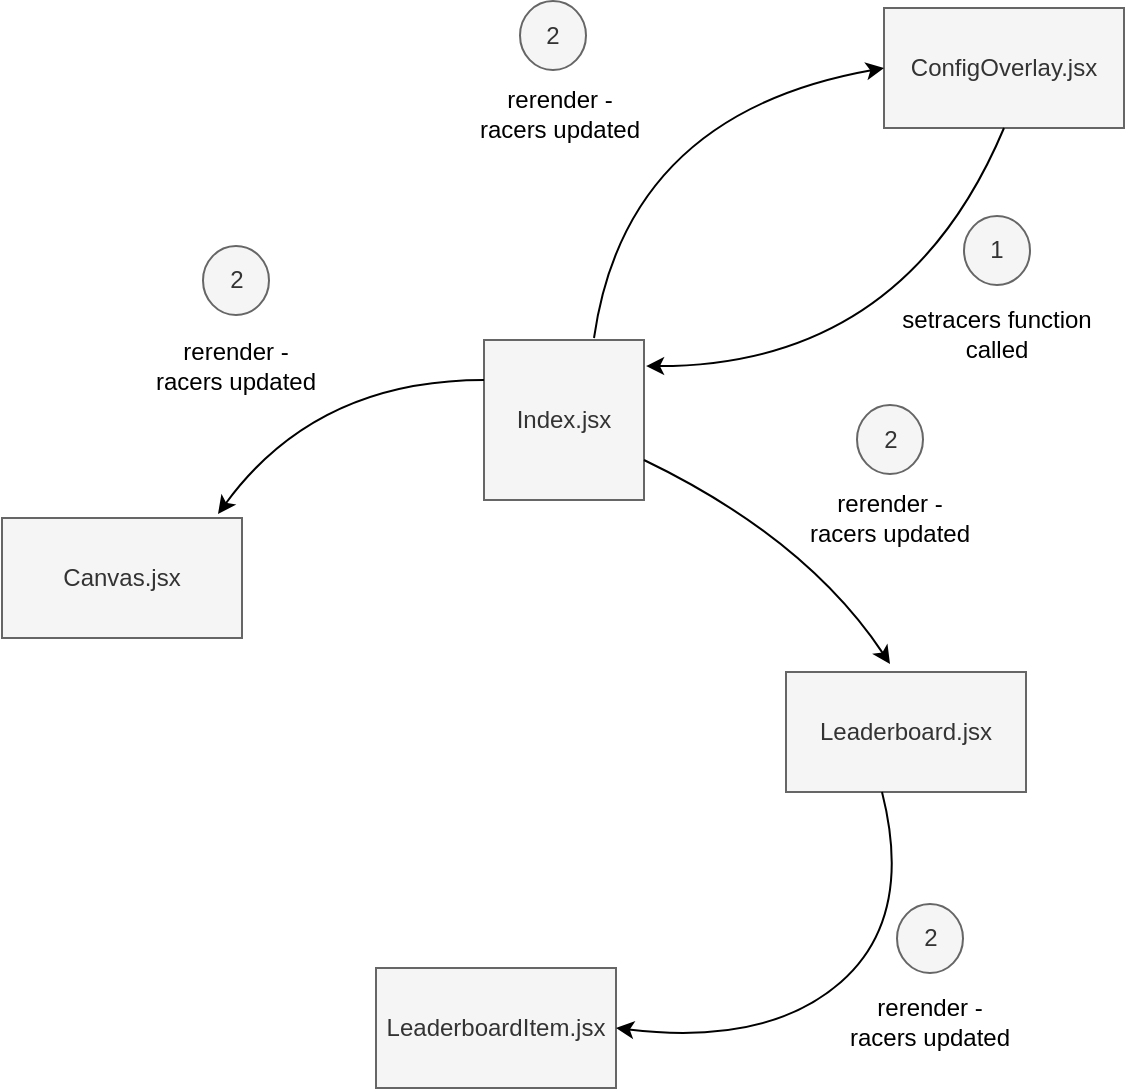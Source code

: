 <mxfile>
    <diagram id="4Zon-5mjuPg7jCcEDT94" name="Page-1">
        <mxGraphModel dx="1728" dy="884" grid="0" gridSize="10" guides="1" tooltips="1" connect="1" arrows="1" fold="1" page="1" pageScale="1" pageWidth="850" pageHeight="1100" background="#ffffff" math="0" shadow="0">
            <root>
                <mxCell id="0"/>
                <mxCell id="1" parent="0"/>
                <mxCell id="2" value="Index.jsx" style="whiteSpace=wrap;html=1;aspect=fixed;fillColor=#f5f5f5;fontColor=#333333;strokeColor=#666666;" vertex="1" parent="1">
                    <mxGeometry x="363" y="295" width="80" height="80" as="geometry"/>
                </mxCell>
                <mxCell id="3" value="ConfigOverlay.jsx" style="rounded=0;whiteSpace=wrap;html=1;fillColor=#f5f5f5;fontColor=#333333;strokeColor=#666666;" vertex="1" parent="1">
                    <mxGeometry x="563" y="129" width="120" height="60" as="geometry"/>
                </mxCell>
                <mxCell id="4" value="Leaderboard.jsx" style="rounded=0;whiteSpace=wrap;html=1;fillColor=#f5f5f5;fontColor=#333333;strokeColor=#666666;" vertex="1" parent="1">
                    <mxGeometry x="514" y="461" width="120" height="60" as="geometry"/>
                </mxCell>
                <mxCell id="5" value="LeaderboardItem.jsx" style="rounded=0;whiteSpace=wrap;html=1;fillColor=#f5f5f5;fontColor=#333333;strokeColor=#666666;" vertex="1" parent="1">
                    <mxGeometry x="309" y="609" width="120" height="60" as="geometry"/>
                </mxCell>
                <mxCell id="6" value="Canvas.jsx" style="rounded=0;whiteSpace=wrap;html=1;fillColor=#f5f5f5;fontColor=#333333;strokeColor=#666666;" vertex="1" parent="1">
                    <mxGeometry x="122" y="384" width="120" height="60" as="geometry"/>
                </mxCell>
                <mxCell id="7" value="" style="endArrow=classic;html=1;curved=1;strokeColor=#000000;exitX=0;exitY=0.25;exitDx=0;exitDy=0;" edge="1" parent="1" source="2">
                    <mxGeometry width="50" height="50" relative="1" as="geometry">
                        <mxPoint x="359" y="315" as="sourcePoint"/>
                        <mxPoint x="230" y="382" as="targetPoint"/>
                        <Array as="points">
                            <mxPoint x="279" y="315"/>
                        </Array>
                    </mxGeometry>
                </mxCell>
                <mxCell id="8" value="" style="endArrow=classic;html=1;curved=1;strokeColor=#000000;exitX=1;exitY=0.75;exitDx=0;exitDy=0;" edge="1" parent="1" source="2">
                    <mxGeometry width="50" height="50" relative="1" as="geometry">
                        <mxPoint x="604" y="394" as="sourcePoint"/>
                        <mxPoint x="566" y="457" as="targetPoint"/>
                        <Array as="points">
                            <mxPoint x="524" y="394"/>
                        </Array>
                    </mxGeometry>
                </mxCell>
                <mxCell id="9" value="" style="endArrow=classic;html=1;curved=1;strokeColor=#000000;exitX=0.4;exitY=1;exitDx=0;exitDy=0;entryX=1;entryY=0.5;entryDx=0;entryDy=0;exitPerimeter=0;" edge="1" parent="1" source="4" target="5">
                    <mxGeometry width="50" height="50" relative="1" as="geometry">
                        <mxPoint x="555" y="521" as="sourcePoint"/>
                        <mxPoint x="487" y="616" as="targetPoint"/>
                        <Array as="points">
                            <mxPoint x="578" y="584"/>
                            <mxPoint x="505" y="648"/>
                        </Array>
                    </mxGeometry>
                </mxCell>
                <mxCell id="10" value="" style="endArrow=classic;html=1;curved=1;strokeColor=#000000;entryX=0;entryY=0.5;entryDx=0;entryDy=0;" edge="1" parent="1" target="3">
                    <mxGeometry width="50" height="50" relative="1" as="geometry">
                        <mxPoint x="418" y="294" as="sourcePoint"/>
                        <mxPoint x="462" y="295" as="targetPoint"/>
                        <Array as="points">
                            <mxPoint x="434" y="182"/>
                        </Array>
                    </mxGeometry>
                </mxCell>
                <mxCell id="12" value="&lt;font color=&quot;#000000&quot;&gt;rerender -&lt;br&gt;racers updated&lt;br&gt;&lt;/font&gt;" style="text;html=1;strokeColor=none;fillColor=none;align=center;verticalAlign=middle;whiteSpace=wrap;rounded=0;" vertex="1" parent="1">
                    <mxGeometry x="349" y="160" width="104" height="43" as="geometry"/>
                </mxCell>
                <mxCell id="15" value="" style="endArrow=classic;html=1;curved=1;strokeColor=#000000;entryX=1.013;entryY=0.163;entryDx=0;entryDy=0;entryPerimeter=0;exitX=0.5;exitY=1;exitDx=0;exitDy=0;" edge="1" parent="1" source="3" target="2">
                    <mxGeometry width="50" height="50" relative="1" as="geometry">
                        <mxPoint x="476" y="343" as="sourcePoint"/>
                        <mxPoint x="621" y="208" as="targetPoint"/>
                        <Array as="points">
                            <mxPoint x="573" y="308"/>
                        </Array>
                    </mxGeometry>
                </mxCell>
                <mxCell id="17" value="&lt;font color=&quot;#000000&quot;&gt;setracers function called&lt;br&gt;&lt;/font&gt;" style="text;html=1;strokeColor=none;fillColor=none;align=center;verticalAlign=middle;whiteSpace=wrap;rounded=0;" vertex="1" parent="1">
                    <mxGeometry x="561" y="277" width="117" height="30" as="geometry"/>
                </mxCell>
                <mxCell id="18" value="&lt;font color=&quot;#000000&quot;&gt;rerender -&lt;br&gt;racers updated&lt;br&gt;&lt;/font&gt;" style="text;html=1;strokeColor=none;fillColor=none;align=center;verticalAlign=middle;whiteSpace=wrap;rounded=0;" vertex="1" parent="1">
                    <mxGeometry x="193" y="280" width="92" height="55" as="geometry"/>
                </mxCell>
                <mxCell id="19" value="&lt;font color=&quot;#000000&quot;&gt;rerender -&lt;br&gt;racers updated&lt;br&gt;&lt;/font&gt;" style="text;html=1;strokeColor=none;fillColor=none;align=center;verticalAlign=middle;whiteSpace=wrap;rounded=0;" vertex="1" parent="1">
                    <mxGeometry x="514" y="362" width="104" height="43" as="geometry"/>
                </mxCell>
                <mxCell id="20" value="&lt;font color=&quot;#000000&quot;&gt;rerender -&lt;br&gt;racers updated&lt;br&gt;&lt;/font&gt;" style="text;html=1;strokeColor=none;fillColor=none;align=center;verticalAlign=middle;whiteSpace=wrap;rounded=0;" vertex="1" parent="1">
                    <mxGeometry x="534" y="614" width="104" height="43" as="geometry"/>
                </mxCell>
                <mxCell id="21" value="1" style="ellipse;whiteSpace=wrap;html=1;fillColor=#f5f5f5;fontColor=#333333;strokeColor=#666666;" vertex="1" parent="1">
                    <mxGeometry x="603" y="233" width="33" height="34.5" as="geometry"/>
                </mxCell>
                <mxCell id="22" value="2" style="ellipse;whiteSpace=wrap;html=1;fillColor=#f5f5f5;fontColor=#333333;strokeColor=#666666;" vertex="1" parent="1">
                    <mxGeometry x="549.5" y="327.5" width="33" height="34.5" as="geometry"/>
                </mxCell>
                <mxCell id="23" value="2" style="ellipse;whiteSpace=wrap;html=1;fillColor=#f5f5f5;fontColor=#333333;strokeColor=#666666;" vertex="1" parent="1">
                    <mxGeometry x="381" y="125.5" width="33" height="34.5" as="geometry"/>
                </mxCell>
                <mxCell id="24" value="2" style="ellipse;whiteSpace=wrap;html=1;fillColor=#f5f5f5;fontColor=#333333;strokeColor=#666666;" vertex="1" parent="1">
                    <mxGeometry x="569.5" y="577" width="33" height="34.5" as="geometry"/>
                </mxCell>
                <mxCell id="25" value="2" style="ellipse;whiteSpace=wrap;html=1;fillColor=#f5f5f5;fontColor=#333333;strokeColor=#666666;" vertex="1" parent="1">
                    <mxGeometry x="222.5" y="248" width="33" height="34.5" as="geometry"/>
                </mxCell>
            </root>
        </mxGraphModel>
    </diagram>
</mxfile>